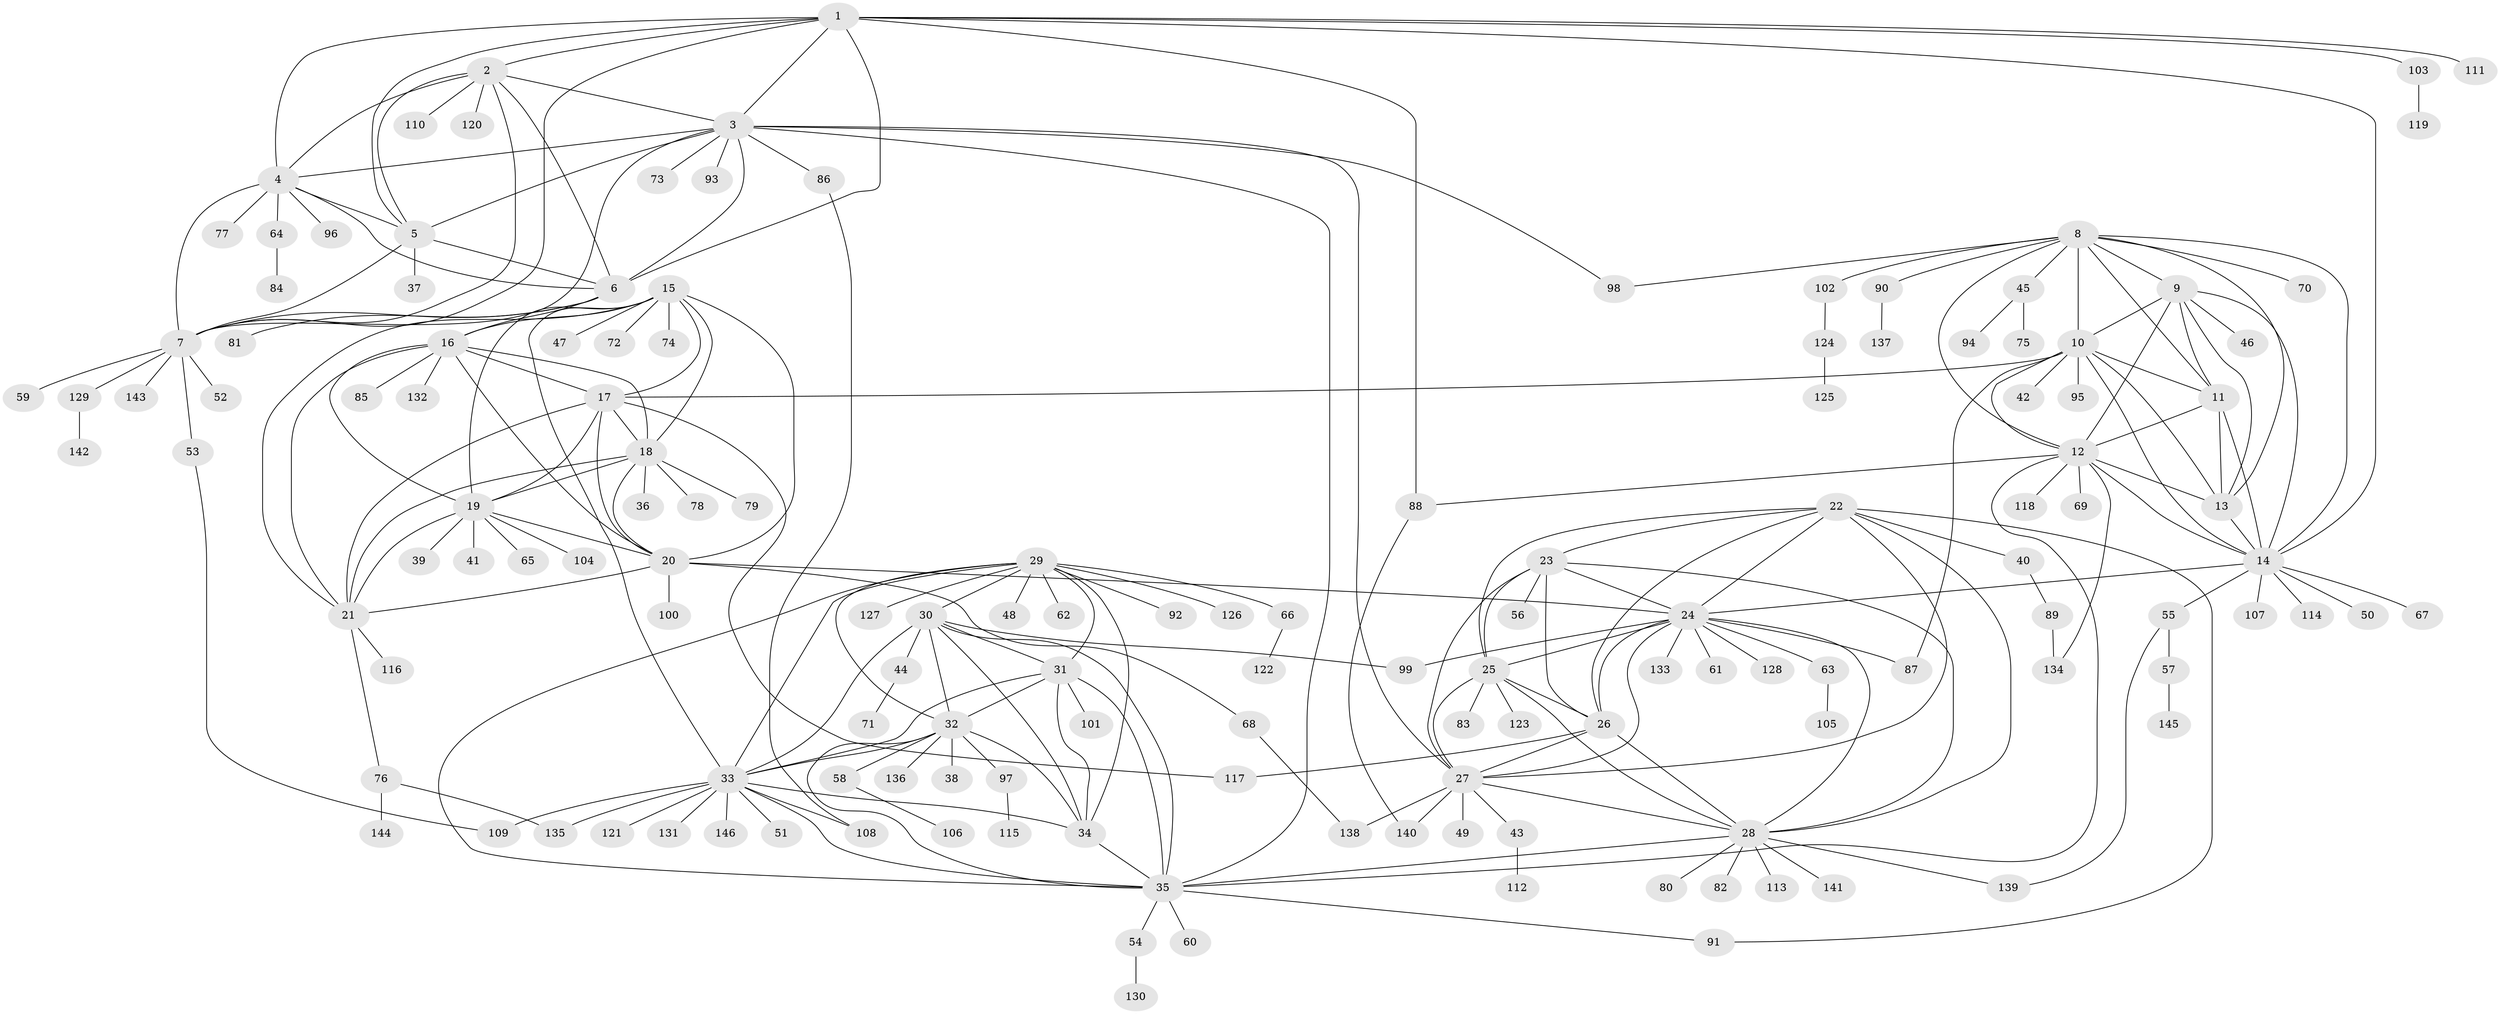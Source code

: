 // Generated by graph-tools (version 1.1) at 2025/37/03/09/25 02:37:30]
// undirected, 146 vertices, 239 edges
graph export_dot {
graph [start="1"]
  node [color=gray90,style=filled];
  1;
  2;
  3;
  4;
  5;
  6;
  7;
  8;
  9;
  10;
  11;
  12;
  13;
  14;
  15;
  16;
  17;
  18;
  19;
  20;
  21;
  22;
  23;
  24;
  25;
  26;
  27;
  28;
  29;
  30;
  31;
  32;
  33;
  34;
  35;
  36;
  37;
  38;
  39;
  40;
  41;
  42;
  43;
  44;
  45;
  46;
  47;
  48;
  49;
  50;
  51;
  52;
  53;
  54;
  55;
  56;
  57;
  58;
  59;
  60;
  61;
  62;
  63;
  64;
  65;
  66;
  67;
  68;
  69;
  70;
  71;
  72;
  73;
  74;
  75;
  76;
  77;
  78;
  79;
  80;
  81;
  82;
  83;
  84;
  85;
  86;
  87;
  88;
  89;
  90;
  91;
  92;
  93;
  94;
  95;
  96;
  97;
  98;
  99;
  100;
  101;
  102;
  103;
  104;
  105;
  106;
  107;
  108;
  109;
  110;
  111;
  112;
  113;
  114;
  115;
  116;
  117;
  118;
  119;
  120;
  121;
  122;
  123;
  124;
  125;
  126;
  127;
  128;
  129;
  130;
  131;
  132;
  133;
  134;
  135;
  136;
  137;
  138;
  139;
  140;
  141;
  142;
  143;
  144;
  145;
  146;
  1 -- 2;
  1 -- 3;
  1 -- 4;
  1 -- 5;
  1 -- 6;
  1 -- 7;
  1 -- 14;
  1 -- 88;
  1 -- 103;
  1 -- 111;
  2 -- 3;
  2 -- 4;
  2 -- 5;
  2 -- 6;
  2 -- 7;
  2 -- 110;
  2 -- 120;
  3 -- 4;
  3 -- 5;
  3 -- 6;
  3 -- 7;
  3 -- 27;
  3 -- 35;
  3 -- 73;
  3 -- 86;
  3 -- 93;
  3 -- 98;
  4 -- 5;
  4 -- 6;
  4 -- 7;
  4 -- 64;
  4 -- 77;
  4 -- 96;
  5 -- 6;
  5 -- 7;
  5 -- 37;
  6 -- 7;
  6 -- 16;
  6 -- 81;
  7 -- 52;
  7 -- 53;
  7 -- 59;
  7 -- 129;
  7 -- 143;
  8 -- 9;
  8 -- 10;
  8 -- 11;
  8 -- 12;
  8 -- 13;
  8 -- 14;
  8 -- 45;
  8 -- 70;
  8 -- 90;
  8 -- 98;
  8 -- 102;
  9 -- 10;
  9 -- 11;
  9 -- 12;
  9 -- 13;
  9 -- 14;
  9 -- 46;
  10 -- 11;
  10 -- 12;
  10 -- 13;
  10 -- 14;
  10 -- 17;
  10 -- 42;
  10 -- 87;
  10 -- 95;
  11 -- 12;
  11 -- 13;
  11 -- 14;
  12 -- 13;
  12 -- 14;
  12 -- 35;
  12 -- 69;
  12 -- 88;
  12 -- 118;
  12 -- 134;
  13 -- 14;
  14 -- 24;
  14 -- 50;
  14 -- 55;
  14 -- 67;
  14 -- 107;
  14 -- 114;
  15 -- 16;
  15 -- 17;
  15 -- 18;
  15 -- 19;
  15 -- 20;
  15 -- 21;
  15 -- 33;
  15 -- 47;
  15 -- 72;
  15 -- 74;
  16 -- 17;
  16 -- 18;
  16 -- 19;
  16 -- 20;
  16 -- 21;
  16 -- 85;
  16 -- 132;
  17 -- 18;
  17 -- 19;
  17 -- 20;
  17 -- 21;
  17 -- 117;
  18 -- 19;
  18 -- 20;
  18 -- 21;
  18 -- 36;
  18 -- 78;
  18 -- 79;
  19 -- 20;
  19 -- 21;
  19 -- 39;
  19 -- 41;
  19 -- 65;
  19 -- 104;
  20 -- 21;
  20 -- 24;
  20 -- 68;
  20 -- 100;
  21 -- 76;
  21 -- 116;
  22 -- 23;
  22 -- 24;
  22 -- 25;
  22 -- 26;
  22 -- 27;
  22 -- 28;
  22 -- 40;
  22 -- 91;
  23 -- 24;
  23 -- 25;
  23 -- 26;
  23 -- 27;
  23 -- 28;
  23 -- 56;
  24 -- 25;
  24 -- 26;
  24 -- 27;
  24 -- 28;
  24 -- 61;
  24 -- 63;
  24 -- 87;
  24 -- 99;
  24 -- 128;
  24 -- 133;
  25 -- 26;
  25 -- 27;
  25 -- 28;
  25 -- 83;
  25 -- 123;
  26 -- 27;
  26 -- 28;
  26 -- 117;
  27 -- 28;
  27 -- 43;
  27 -- 49;
  27 -- 138;
  27 -- 140;
  28 -- 35;
  28 -- 80;
  28 -- 82;
  28 -- 113;
  28 -- 139;
  28 -- 141;
  29 -- 30;
  29 -- 31;
  29 -- 32;
  29 -- 33;
  29 -- 34;
  29 -- 35;
  29 -- 48;
  29 -- 62;
  29 -- 66;
  29 -- 92;
  29 -- 126;
  29 -- 127;
  30 -- 31;
  30 -- 32;
  30 -- 33;
  30 -- 34;
  30 -- 35;
  30 -- 44;
  30 -- 99;
  31 -- 32;
  31 -- 33;
  31 -- 34;
  31 -- 35;
  31 -- 101;
  32 -- 33;
  32 -- 34;
  32 -- 35;
  32 -- 38;
  32 -- 58;
  32 -- 97;
  32 -- 136;
  33 -- 34;
  33 -- 35;
  33 -- 51;
  33 -- 108;
  33 -- 109;
  33 -- 121;
  33 -- 131;
  33 -- 135;
  33 -- 146;
  34 -- 35;
  35 -- 54;
  35 -- 60;
  35 -- 91;
  40 -- 89;
  43 -- 112;
  44 -- 71;
  45 -- 75;
  45 -- 94;
  53 -- 109;
  54 -- 130;
  55 -- 57;
  55 -- 139;
  57 -- 145;
  58 -- 106;
  63 -- 105;
  64 -- 84;
  66 -- 122;
  68 -- 138;
  76 -- 135;
  76 -- 144;
  86 -- 108;
  88 -- 140;
  89 -- 134;
  90 -- 137;
  97 -- 115;
  102 -- 124;
  103 -- 119;
  124 -- 125;
  129 -- 142;
}
